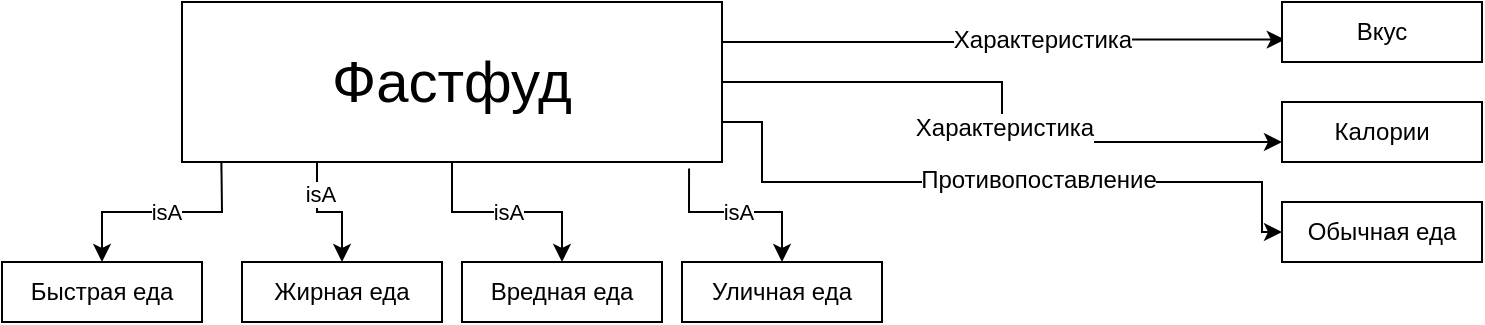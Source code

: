 <mxfile version="20.6.0" type="github">
  <diagram id="l7T74T1PzV1grw-aqsIG" name="Страница 1">
    <mxGraphModel dx="397" dy="209" grid="1" gridSize="10" guides="1" tooltips="1" connect="1" arrows="1" fold="1" page="1" pageScale="1" pageWidth="827" pageHeight="1169" math="0" shadow="0">
      <root>
        <mxCell id="0" />
        <mxCell id="1" parent="0" />
        <mxCell id="KXc3HMMZiFYgQpBdSFxG-3" value="isA" style="edgeStyle=orthogonalEdgeStyle;rounded=0;orthogonalLoop=1;jettySize=auto;html=1;exitX=0.073;exitY=1.058;exitDx=0;exitDy=0;entryX=0.5;entryY=0;entryDx=0;entryDy=0;exitPerimeter=0;" edge="1" parent="1" source="KXc3HMMZiFYgQpBdSFxG-1" target="KXc3HMMZiFYgQpBdSFxG-2">
          <mxGeometry relative="1" as="geometry">
            <Array as="points">
              <mxPoint x="770" y="590" />
              <mxPoint x="770" y="615" />
              <mxPoint x="710" y="615" />
            </Array>
          </mxGeometry>
        </mxCell>
        <mxCell id="KXc3HMMZiFYgQpBdSFxG-5" value="isA" style="edgeStyle=orthogonalEdgeStyle;rounded=0;orthogonalLoop=1;jettySize=auto;html=1;exitX=0.5;exitY=1;exitDx=0;exitDy=0;entryX=0.5;entryY=0;entryDx=0;entryDy=0;" edge="1" parent="1" source="KXc3HMMZiFYgQpBdSFxG-1" target="KXc3HMMZiFYgQpBdSFxG-4">
          <mxGeometry relative="1" as="geometry" />
        </mxCell>
        <mxCell id="KXc3HMMZiFYgQpBdSFxG-7" value="isA" style="edgeStyle=orthogonalEdgeStyle;rounded=0;orthogonalLoop=1;jettySize=auto;html=1;exitX=0.939;exitY=1.04;exitDx=0;exitDy=0;entryX=0.5;entryY=0;entryDx=0;entryDy=0;exitPerimeter=0;" edge="1" parent="1" source="KXc3HMMZiFYgQpBdSFxG-1" target="KXc3HMMZiFYgQpBdSFxG-6">
          <mxGeometry relative="1" as="geometry" />
        </mxCell>
        <mxCell id="KXc3HMMZiFYgQpBdSFxG-9" style="edgeStyle=orthogonalEdgeStyle;rounded=0;orthogonalLoop=1;jettySize=auto;html=1;exitX=0.25;exitY=1;exitDx=0;exitDy=0;" edge="1" parent="1" source="KXc3HMMZiFYgQpBdSFxG-1" target="KXc3HMMZiFYgQpBdSFxG-10">
          <mxGeometry relative="1" as="geometry">
            <mxPoint x="817.4" y="720" as="targetPoint" />
          </mxGeometry>
        </mxCell>
        <mxCell id="KXc3HMMZiFYgQpBdSFxG-12" value="isA" style="edgeLabel;html=1;align=center;verticalAlign=middle;resizable=0;points=[];" vertex="1" connectable="0" parent="KXc3HMMZiFYgQpBdSFxG-9">
          <mxGeometry x="-0.483" y="1" relative="1" as="geometry">
            <mxPoint as="offset" />
          </mxGeometry>
        </mxCell>
        <mxCell id="KXc3HMMZiFYgQpBdSFxG-14" style="edgeStyle=orthogonalEdgeStyle;rounded=0;orthogonalLoop=1;jettySize=auto;html=1;exitX=1;exitY=0.5;exitDx=0;exitDy=0;fontSize=29;entryX=0;entryY=0.667;entryDx=0;entryDy=0;entryPerimeter=0;" edge="1" parent="1" source="KXc3HMMZiFYgQpBdSFxG-1" target="KXc3HMMZiFYgQpBdSFxG-16">
          <mxGeometry relative="1" as="geometry">
            <mxPoint x="1140" y="570" as="targetPoint" />
          </mxGeometry>
        </mxCell>
        <mxCell id="KXc3HMMZiFYgQpBdSFxG-19" value="Характеристика" style="edgeLabel;html=1;align=center;verticalAlign=middle;resizable=0;points=[];fontSize=12;" vertex="1" connectable="0" parent="KXc3HMMZiFYgQpBdSFxG-14">
          <mxGeometry x="0.052" y="1" relative="1" as="geometry">
            <mxPoint as="offset" />
          </mxGeometry>
        </mxCell>
        <mxCell id="KXc3HMMZiFYgQpBdSFxG-17" style="edgeStyle=orthogonalEdgeStyle;rounded=0;orthogonalLoop=1;jettySize=auto;html=1;exitX=1;exitY=0.25;exitDx=0;exitDy=0;entryX=0.014;entryY=0.627;entryDx=0;entryDy=0;fontSize=12;entryPerimeter=0;" edge="1" parent="1" source="KXc3HMMZiFYgQpBdSFxG-1" target="KXc3HMMZiFYgQpBdSFxG-15">
          <mxGeometry relative="1" as="geometry" />
        </mxCell>
        <mxCell id="KXc3HMMZiFYgQpBdSFxG-18" value="Характеристика" style="edgeLabel;html=1;align=center;verticalAlign=middle;resizable=0;points=[];fontSize=12;" vertex="1" connectable="0" parent="KXc3HMMZiFYgQpBdSFxG-17">
          <mxGeometry x="0.138" relative="1" as="geometry">
            <mxPoint as="offset" />
          </mxGeometry>
        </mxCell>
        <mxCell id="KXc3HMMZiFYgQpBdSFxG-20" style="edgeStyle=orthogonalEdgeStyle;rounded=0;orthogonalLoop=1;jettySize=auto;html=1;exitX=1;exitY=0.75;exitDx=0;exitDy=0;fontSize=12;" edge="1" parent="1" source="KXc3HMMZiFYgQpBdSFxG-1" target="KXc3HMMZiFYgQpBdSFxG-21">
          <mxGeometry relative="1" as="geometry">
            <mxPoint x="1320" y="610" as="targetPoint" />
            <Array as="points">
              <mxPoint x="1040" y="570" />
              <mxPoint x="1040" y="600" />
              <mxPoint x="1290" y="600" />
              <mxPoint x="1290" y="625" />
            </Array>
          </mxGeometry>
        </mxCell>
        <mxCell id="KXc3HMMZiFYgQpBdSFxG-22" value="Противопоставление" style="edgeLabel;html=1;align=center;verticalAlign=middle;resizable=0;points=[];fontSize=12;" vertex="1" connectable="0" parent="KXc3HMMZiFYgQpBdSFxG-20">
          <mxGeometry x="0.121" y="1" relative="1" as="geometry">
            <mxPoint as="offset" />
          </mxGeometry>
        </mxCell>
        <mxCell id="KXc3HMMZiFYgQpBdSFxG-1" value="&lt;font style=&quot;font-size: 29px;&quot;&gt;Фастфуд&lt;/font&gt;" style="rounded=0;whiteSpace=wrap;html=1;" vertex="1" parent="1">
          <mxGeometry x="750" y="510" width="270" height="80" as="geometry" />
        </mxCell>
        <mxCell id="KXc3HMMZiFYgQpBdSFxG-2" value="Быстрая еда" style="rounded=0;whiteSpace=wrap;html=1;" vertex="1" parent="1">
          <mxGeometry x="660" y="640" width="100" height="30" as="geometry" />
        </mxCell>
        <mxCell id="KXc3HMMZiFYgQpBdSFxG-4" value="Вредная еда" style="rounded=0;whiteSpace=wrap;html=1;" vertex="1" parent="1">
          <mxGeometry x="890" y="640" width="100" height="30" as="geometry" />
        </mxCell>
        <mxCell id="KXc3HMMZiFYgQpBdSFxG-6" value="Уличная еда" style="rounded=0;whiteSpace=wrap;html=1;" vertex="1" parent="1">
          <mxGeometry x="1000" y="640" width="100" height="30" as="geometry" />
        </mxCell>
        <mxCell id="KXc3HMMZiFYgQpBdSFxG-10" value="Жирная еда" style="rounded=0;whiteSpace=wrap;html=1;" vertex="1" parent="1">
          <mxGeometry x="780" y="640" width="100" height="30" as="geometry" />
        </mxCell>
        <mxCell id="KXc3HMMZiFYgQpBdSFxG-15" value="Вкус" style="rounded=0;whiteSpace=wrap;html=1;" vertex="1" parent="1">
          <mxGeometry x="1300" y="510" width="100" height="30" as="geometry" />
        </mxCell>
        <mxCell id="KXc3HMMZiFYgQpBdSFxG-16" value="Калории" style="rounded=0;whiteSpace=wrap;html=1;" vertex="1" parent="1">
          <mxGeometry x="1300" y="560" width="100" height="30" as="geometry" />
        </mxCell>
        <mxCell id="KXc3HMMZiFYgQpBdSFxG-21" value="Обычная еда" style="rounded=0;whiteSpace=wrap;html=1;fontSize=12;" vertex="1" parent="1">
          <mxGeometry x="1300" y="610" width="100" height="30" as="geometry" />
        </mxCell>
      </root>
    </mxGraphModel>
  </diagram>
</mxfile>
